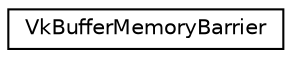 digraph "Graphical Class Hierarchy"
{
 // LATEX_PDF_SIZE
  edge [fontname="Helvetica",fontsize="10",labelfontname="Helvetica",labelfontsize="10"];
  node [fontname="Helvetica",fontsize="10",shape=record];
  rankdir="LR";
  Node0 [label="VkBufferMemoryBarrier",height=0.2,width=0.4,color="black", fillcolor="white", style="filled",URL="$structVkBufferMemoryBarrier.html",tooltip=" "];
}
